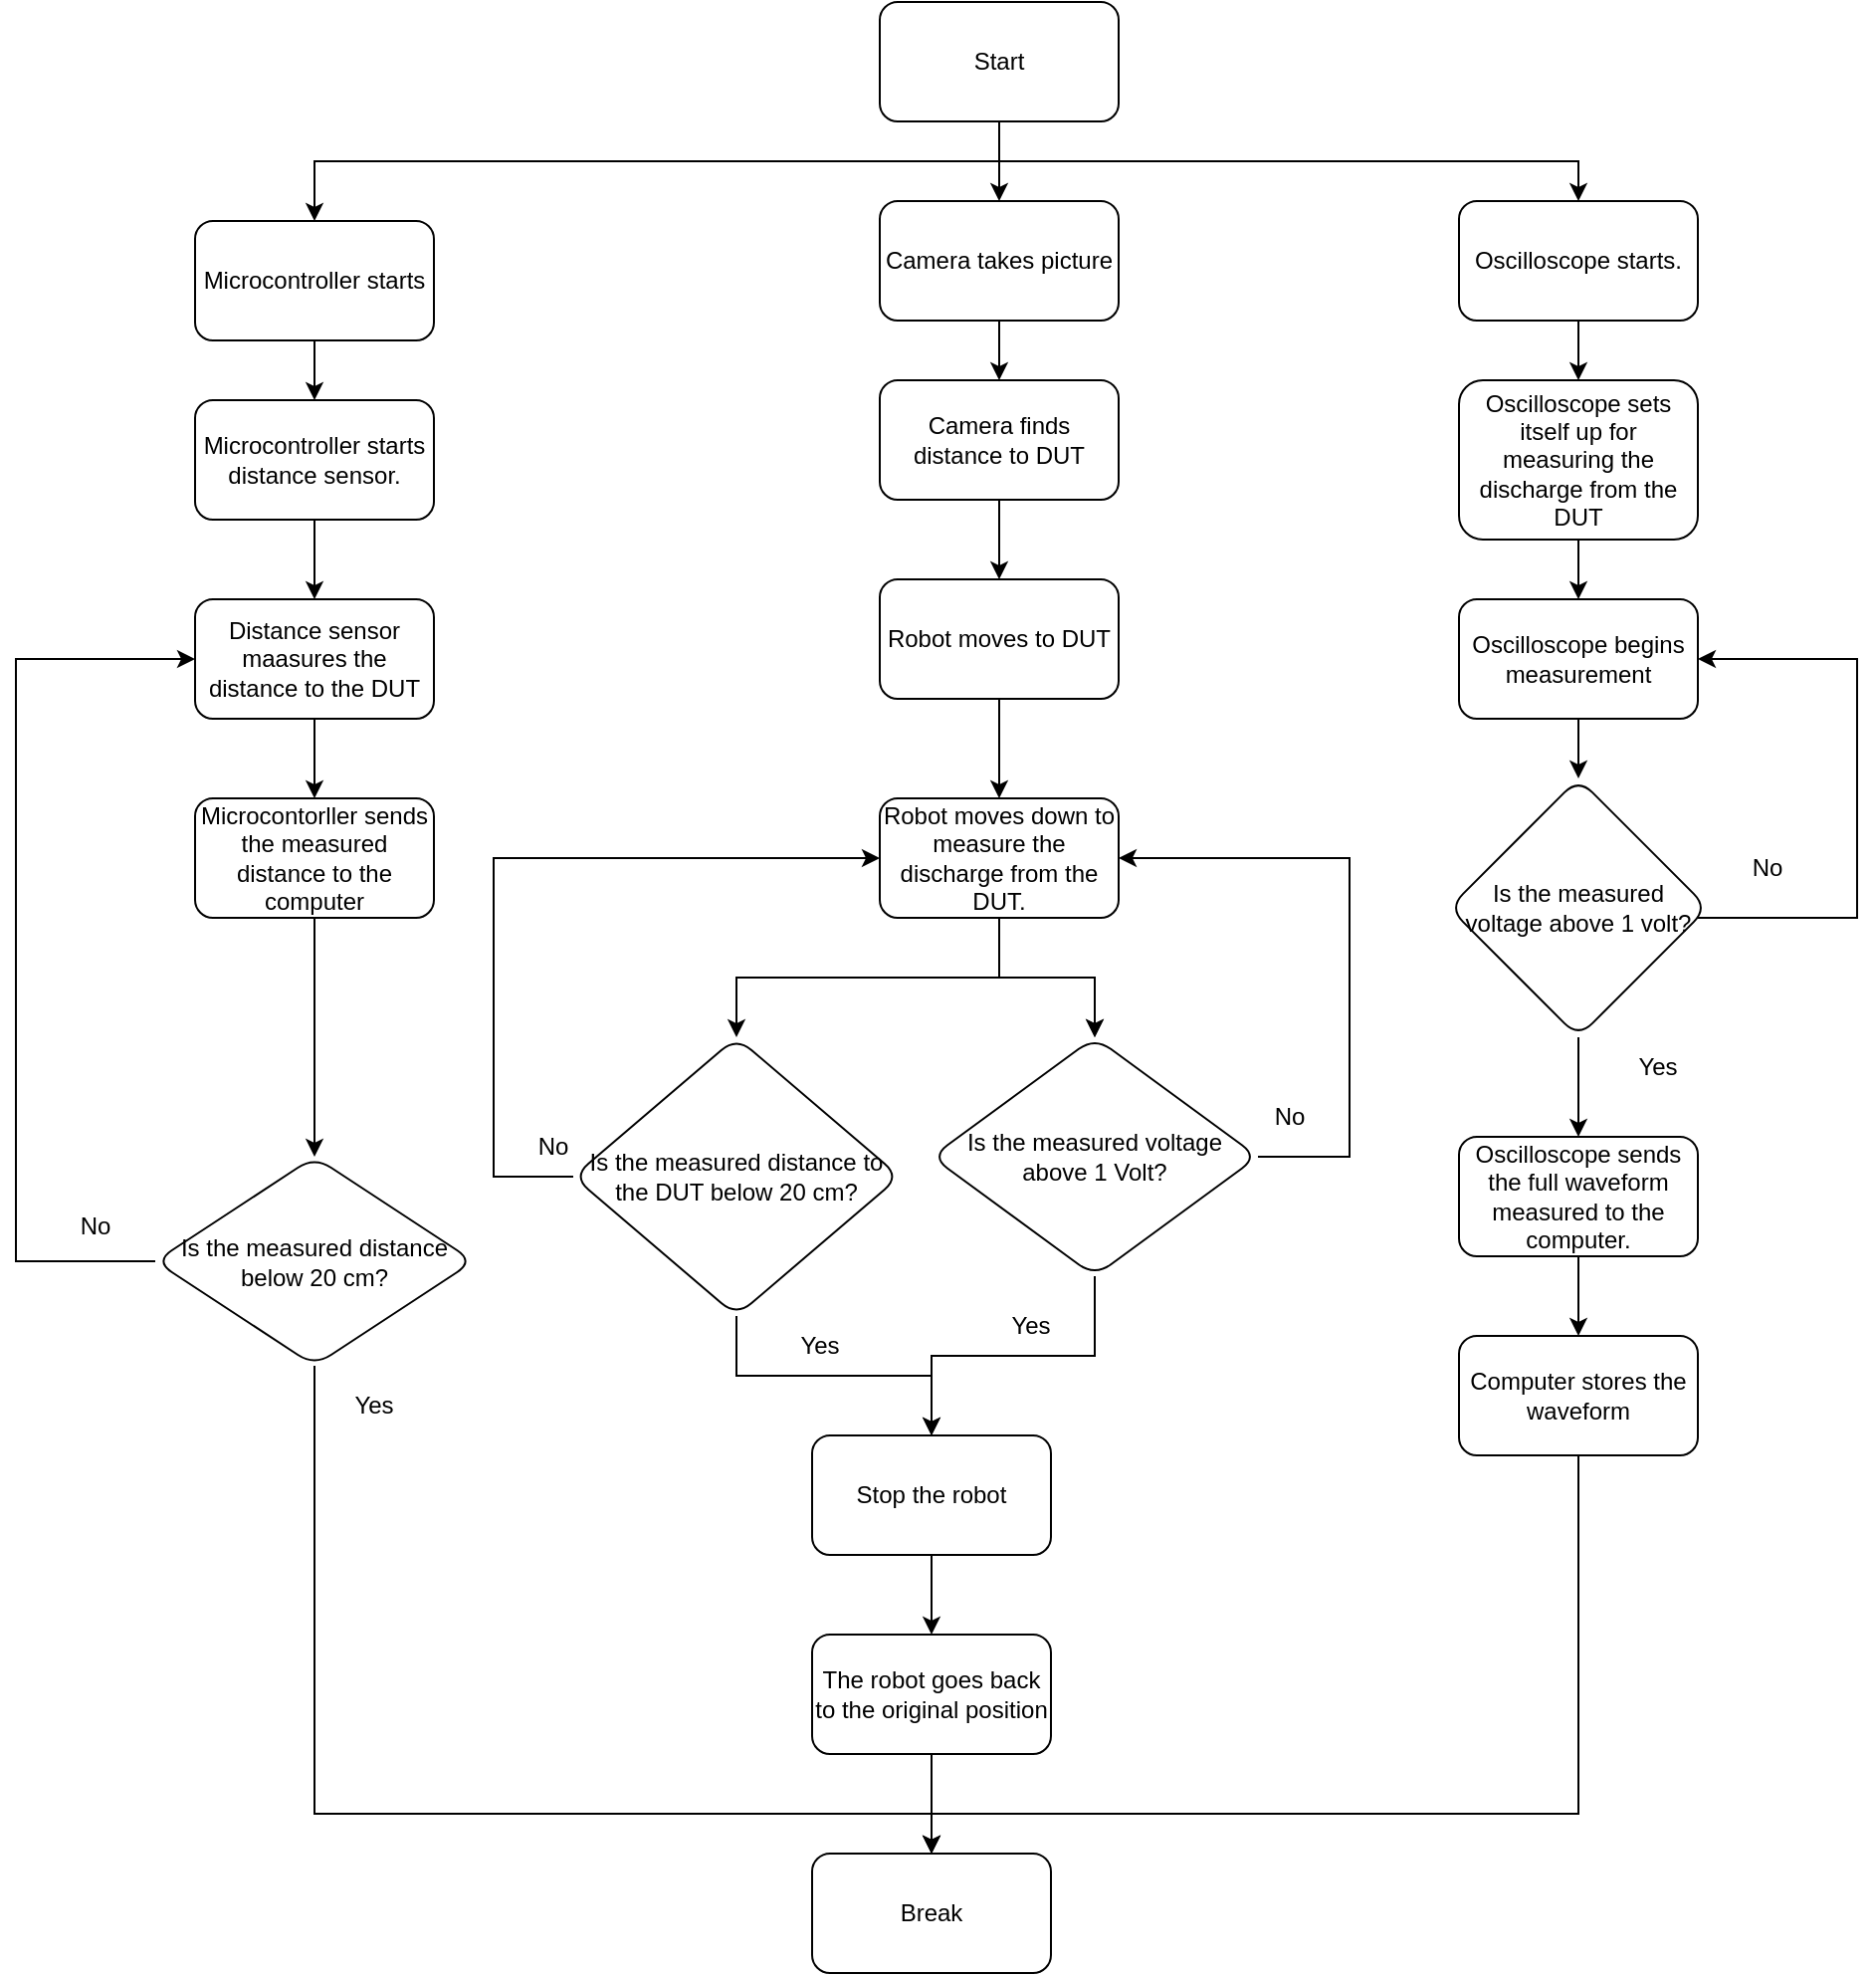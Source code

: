 <mxfile version="20.2.3" type="device"><diagram id="C5RBs43oDa-KdzZeNtuy" name="Page-1"><mxGraphModel dx="1865" dy="641" grid="1" gridSize="10" guides="1" tooltips="1" connect="1" arrows="1" fold="1" page="1" pageScale="1" pageWidth="827" pageHeight="1169" math="0" shadow="0"><root><mxCell id="WIyWlLk6GJQsqaUBKTNV-0"/><mxCell id="WIyWlLk6GJQsqaUBKTNV-1" parent="WIyWlLk6GJQsqaUBKTNV-0"/><mxCell id="ouYlkKLg5SsMgjntIoBo-2" value="" style="edgeStyle=orthogonalEdgeStyle;rounded=0;orthogonalLoop=1;jettySize=auto;html=1;" edge="1" parent="WIyWlLk6GJQsqaUBKTNV-1" source="ouYlkKLg5SsMgjntIoBo-0" target="ouYlkKLg5SsMgjntIoBo-1"><mxGeometry relative="1" as="geometry"/></mxCell><mxCell id="ouYlkKLg5SsMgjntIoBo-0" value="Camera takes picture" style="rounded=1;whiteSpace=wrap;html=1;" vertex="1" parent="WIyWlLk6GJQsqaUBKTNV-1"><mxGeometry x="354" y="140" width="120" height="60" as="geometry"/></mxCell><mxCell id="ouYlkKLg5SsMgjntIoBo-4" value="" style="edgeStyle=orthogonalEdgeStyle;rounded=0;orthogonalLoop=1;jettySize=auto;html=1;" edge="1" parent="WIyWlLk6GJQsqaUBKTNV-1" source="ouYlkKLg5SsMgjntIoBo-1" target="ouYlkKLg5SsMgjntIoBo-3"><mxGeometry relative="1" as="geometry"/></mxCell><mxCell id="ouYlkKLg5SsMgjntIoBo-1" value="Camera finds distance to DUT" style="whiteSpace=wrap;html=1;rounded=1;" vertex="1" parent="WIyWlLk6GJQsqaUBKTNV-1"><mxGeometry x="354" y="230" width="120" height="60" as="geometry"/></mxCell><mxCell id="ouYlkKLg5SsMgjntIoBo-6" value="" style="edgeStyle=orthogonalEdgeStyle;rounded=0;orthogonalLoop=1;jettySize=auto;html=1;" edge="1" parent="WIyWlLk6GJQsqaUBKTNV-1" source="ouYlkKLg5SsMgjntIoBo-3" target="ouYlkKLg5SsMgjntIoBo-5"><mxGeometry relative="1" as="geometry"/></mxCell><mxCell id="ouYlkKLg5SsMgjntIoBo-3" value="Robot moves to DUT" style="whiteSpace=wrap;html=1;rounded=1;" vertex="1" parent="WIyWlLk6GJQsqaUBKTNV-1"><mxGeometry x="354" y="330" width="120" height="60" as="geometry"/></mxCell><mxCell id="ouYlkKLg5SsMgjntIoBo-33" value="" style="edgeStyle=orthogonalEdgeStyle;rounded=0;orthogonalLoop=1;jettySize=auto;html=1;" edge="1" parent="WIyWlLk6GJQsqaUBKTNV-1" source="ouYlkKLg5SsMgjntIoBo-5" target="ouYlkKLg5SsMgjntIoBo-32"><mxGeometry relative="1" as="geometry"/></mxCell><mxCell id="ouYlkKLg5SsMgjntIoBo-37" value="" style="edgeStyle=orthogonalEdgeStyle;rounded=0;orthogonalLoop=1;jettySize=auto;html=1;" edge="1" parent="WIyWlLk6GJQsqaUBKTNV-1" source="ouYlkKLg5SsMgjntIoBo-5" target="ouYlkKLg5SsMgjntIoBo-32"><mxGeometry relative="1" as="geometry"/></mxCell><mxCell id="ouYlkKLg5SsMgjntIoBo-39" value="" style="edgeStyle=orthogonalEdgeStyle;rounded=0;orthogonalLoop=1;jettySize=auto;html=1;" edge="1" parent="WIyWlLk6GJQsqaUBKTNV-1" source="ouYlkKLg5SsMgjntIoBo-5" target="ouYlkKLg5SsMgjntIoBo-38"><mxGeometry relative="1" as="geometry"/></mxCell><mxCell id="ouYlkKLg5SsMgjntIoBo-5" value="Robot moves down to measure the discharge from the DUT." style="rounded=1;whiteSpace=wrap;html=1;" vertex="1" parent="WIyWlLk6GJQsqaUBKTNV-1"><mxGeometry x="354" y="440" width="120" height="60" as="geometry"/></mxCell><mxCell id="ouYlkKLg5SsMgjntIoBo-8" value="" style="edgeStyle=orthogonalEdgeStyle;rounded=0;orthogonalLoop=1;jettySize=auto;html=1;" edge="1" parent="WIyWlLk6GJQsqaUBKTNV-1" source="ouYlkKLg5SsMgjntIoBo-7" target="ouYlkKLg5SsMgjntIoBo-0"><mxGeometry relative="1" as="geometry"/></mxCell><mxCell id="ouYlkKLg5SsMgjntIoBo-16" style="edgeStyle=orthogonalEdgeStyle;rounded=0;orthogonalLoop=1;jettySize=auto;html=1;entryX=0.5;entryY=0;entryDx=0;entryDy=0;" edge="1" parent="WIyWlLk6GJQsqaUBKTNV-1" source="ouYlkKLg5SsMgjntIoBo-7" target="ouYlkKLg5SsMgjntIoBo-9"><mxGeometry relative="1" as="geometry"><Array as="points"><mxPoint x="414" y="120"/><mxPoint x="70" y="120"/></Array></mxGeometry></mxCell><mxCell id="ouYlkKLg5SsMgjntIoBo-20" style="edgeStyle=orthogonalEdgeStyle;rounded=0;orthogonalLoop=1;jettySize=auto;html=1;entryX=0.5;entryY=0;entryDx=0;entryDy=0;" edge="1" parent="WIyWlLk6GJQsqaUBKTNV-1" source="ouYlkKLg5SsMgjntIoBo-7" target="ouYlkKLg5SsMgjntIoBo-17"><mxGeometry relative="1" as="geometry"><Array as="points"><mxPoint x="414" y="120"/><mxPoint x="705" y="120"/></Array></mxGeometry></mxCell><mxCell id="ouYlkKLg5SsMgjntIoBo-7" value="Start" style="rounded=1;whiteSpace=wrap;html=1;" vertex="1" parent="WIyWlLk6GJQsqaUBKTNV-1"><mxGeometry x="354" y="40" width="120" height="60" as="geometry"/></mxCell><mxCell id="ouYlkKLg5SsMgjntIoBo-11" value="" style="edgeStyle=orthogonalEdgeStyle;rounded=0;orthogonalLoop=1;jettySize=auto;html=1;" edge="1" parent="WIyWlLk6GJQsqaUBKTNV-1" source="ouYlkKLg5SsMgjntIoBo-9" target="ouYlkKLg5SsMgjntIoBo-10"><mxGeometry relative="1" as="geometry"/></mxCell><mxCell id="ouYlkKLg5SsMgjntIoBo-9" value="Microcontroller starts" style="rounded=1;whiteSpace=wrap;html=1;" vertex="1" parent="WIyWlLk6GJQsqaUBKTNV-1"><mxGeometry x="10" y="150" width="120" height="60" as="geometry"/></mxCell><mxCell id="ouYlkKLg5SsMgjntIoBo-13" value="" style="edgeStyle=orthogonalEdgeStyle;rounded=0;orthogonalLoop=1;jettySize=auto;html=1;" edge="1" parent="WIyWlLk6GJQsqaUBKTNV-1" source="ouYlkKLg5SsMgjntIoBo-10" target="ouYlkKLg5SsMgjntIoBo-12"><mxGeometry relative="1" as="geometry"/></mxCell><mxCell id="ouYlkKLg5SsMgjntIoBo-10" value="Microcontroller starts distance sensor." style="whiteSpace=wrap;html=1;rounded=1;" vertex="1" parent="WIyWlLk6GJQsqaUBKTNV-1"><mxGeometry x="10" y="240" width="120" height="60" as="geometry"/></mxCell><mxCell id="ouYlkKLg5SsMgjntIoBo-15" value="" style="edgeStyle=orthogonalEdgeStyle;rounded=0;orthogonalLoop=1;jettySize=auto;html=1;" edge="1" parent="WIyWlLk6GJQsqaUBKTNV-1" source="ouYlkKLg5SsMgjntIoBo-12" target="ouYlkKLg5SsMgjntIoBo-14"><mxGeometry relative="1" as="geometry"/></mxCell><mxCell id="ouYlkKLg5SsMgjntIoBo-12" value="Distance sensor maasures the distance to the DUT" style="whiteSpace=wrap;html=1;rounded=1;" vertex="1" parent="WIyWlLk6GJQsqaUBKTNV-1"><mxGeometry x="10" y="340" width="120" height="60" as="geometry"/></mxCell><mxCell id="ouYlkKLg5SsMgjntIoBo-52" value="" style="edgeStyle=orthogonalEdgeStyle;rounded=0;orthogonalLoop=1;jettySize=auto;html=1;" edge="1" parent="WIyWlLk6GJQsqaUBKTNV-1" source="ouYlkKLg5SsMgjntIoBo-14" target="ouYlkKLg5SsMgjntIoBo-51"><mxGeometry relative="1" as="geometry"/></mxCell><mxCell id="ouYlkKLg5SsMgjntIoBo-14" value="Microcontorller sends the measured distance to the computer" style="whiteSpace=wrap;html=1;rounded=1;" vertex="1" parent="WIyWlLk6GJQsqaUBKTNV-1"><mxGeometry x="10" y="440" width="120" height="60" as="geometry"/></mxCell><mxCell id="ouYlkKLg5SsMgjntIoBo-19" value="" style="edgeStyle=orthogonalEdgeStyle;rounded=0;orthogonalLoop=1;jettySize=auto;html=1;" edge="1" parent="WIyWlLk6GJQsqaUBKTNV-1" source="ouYlkKLg5SsMgjntIoBo-17" target="ouYlkKLg5SsMgjntIoBo-18"><mxGeometry relative="1" as="geometry"/></mxCell><mxCell id="ouYlkKLg5SsMgjntIoBo-17" value="Oscilloscope starts." style="rounded=1;whiteSpace=wrap;html=1;" vertex="1" parent="WIyWlLk6GJQsqaUBKTNV-1"><mxGeometry x="645" y="140" width="120" height="60" as="geometry"/></mxCell><mxCell id="ouYlkKLg5SsMgjntIoBo-22" value="" style="edgeStyle=orthogonalEdgeStyle;rounded=0;orthogonalLoop=1;jettySize=auto;html=1;" edge="1" parent="WIyWlLk6GJQsqaUBKTNV-1" source="ouYlkKLg5SsMgjntIoBo-18" target="ouYlkKLg5SsMgjntIoBo-21"><mxGeometry relative="1" as="geometry"/></mxCell><mxCell id="ouYlkKLg5SsMgjntIoBo-18" value="Oscilloscope sets itself up for measuring the discharge from the DUT" style="whiteSpace=wrap;html=1;rounded=1;" vertex="1" parent="WIyWlLk6GJQsqaUBKTNV-1"><mxGeometry x="645" y="230" width="120" height="80" as="geometry"/></mxCell><mxCell id="ouYlkKLg5SsMgjntIoBo-24" value="" style="edgeStyle=orthogonalEdgeStyle;rounded=0;orthogonalLoop=1;jettySize=auto;html=1;" edge="1" parent="WIyWlLk6GJQsqaUBKTNV-1" source="ouYlkKLg5SsMgjntIoBo-21" target="ouYlkKLg5SsMgjntIoBo-23"><mxGeometry relative="1" as="geometry"/></mxCell><mxCell id="ouYlkKLg5SsMgjntIoBo-21" value="Oscilloscope begins measurement" style="rounded=1;whiteSpace=wrap;html=1;" vertex="1" parent="WIyWlLk6GJQsqaUBKTNV-1"><mxGeometry x="645" y="340" width="120" height="60" as="geometry"/></mxCell><mxCell id="ouYlkKLg5SsMgjntIoBo-25" style="edgeStyle=orthogonalEdgeStyle;rounded=0;orthogonalLoop=1;jettySize=auto;html=1;entryX=1;entryY=0.5;entryDx=0;entryDy=0;" edge="1" parent="WIyWlLk6GJQsqaUBKTNV-1" source="ouYlkKLg5SsMgjntIoBo-23" target="ouYlkKLg5SsMgjntIoBo-21"><mxGeometry relative="1" as="geometry"><Array as="points"><mxPoint x="845" y="500"/><mxPoint x="845" y="370"/></Array></mxGeometry></mxCell><mxCell id="ouYlkKLg5SsMgjntIoBo-28" value="" style="edgeStyle=orthogonalEdgeStyle;rounded=0;orthogonalLoop=1;jettySize=auto;html=1;" edge="1" parent="WIyWlLk6GJQsqaUBKTNV-1" source="ouYlkKLg5SsMgjntIoBo-23" target="ouYlkKLg5SsMgjntIoBo-27"><mxGeometry relative="1" as="geometry"/></mxCell><mxCell id="ouYlkKLg5SsMgjntIoBo-23" value="Is the measured voltage above 1 volt?" style="rhombus;whiteSpace=wrap;html=1;rounded=1;" vertex="1" parent="WIyWlLk6GJQsqaUBKTNV-1"><mxGeometry x="640" y="430" width="130" height="130" as="geometry"/></mxCell><mxCell id="ouYlkKLg5SsMgjntIoBo-26" value="No" style="text;html=1;strokeColor=none;fillColor=none;align=center;verticalAlign=middle;whiteSpace=wrap;rounded=0;" vertex="1" parent="WIyWlLk6GJQsqaUBKTNV-1"><mxGeometry x="770" y="460" width="60" height="30" as="geometry"/></mxCell><mxCell id="ouYlkKLg5SsMgjntIoBo-31" value="" style="edgeStyle=orthogonalEdgeStyle;rounded=0;orthogonalLoop=1;jettySize=auto;html=1;" edge="1" parent="WIyWlLk6GJQsqaUBKTNV-1" source="ouYlkKLg5SsMgjntIoBo-27" target="ouYlkKLg5SsMgjntIoBo-30"><mxGeometry relative="1" as="geometry"/></mxCell><mxCell id="ouYlkKLg5SsMgjntIoBo-27" value="Oscilloscope sends the full waveform measured to the computer." style="whiteSpace=wrap;html=1;rounded=1;" vertex="1" parent="WIyWlLk6GJQsqaUBKTNV-1"><mxGeometry x="645" y="610" width="120" height="60" as="geometry"/></mxCell><mxCell id="ouYlkKLg5SsMgjntIoBo-29" value="Yes" style="text;html=1;strokeColor=none;fillColor=none;align=center;verticalAlign=middle;whiteSpace=wrap;rounded=0;" vertex="1" parent="WIyWlLk6GJQsqaUBKTNV-1"><mxGeometry x="715" y="560" width="60" height="30" as="geometry"/></mxCell><mxCell id="ouYlkKLg5SsMgjntIoBo-50" style="edgeStyle=orthogonalEdgeStyle;rounded=0;orthogonalLoop=1;jettySize=auto;html=1;entryX=0.5;entryY=0;entryDx=0;entryDy=0;" edge="1" parent="WIyWlLk6GJQsqaUBKTNV-1" source="ouYlkKLg5SsMgjntIoBo-30" target="ouYlkKLg5SsMgjntIoBo-48"><mxGeometry relative="1" as="geometry"><Array as="points"><mxPoint x="705" y="950"/><mxPoint x="380" y="950"/></Array></mxGeometry></mxCell><mxCell id="ouYlkKLg5SsMgjntIoBo-30" value="Computer stores the waveform" style="rounded=1;whiteSpace=wrap;html=1;" vertex="1" parent="WIyWlLk6GJQsqaUBKTNV-1"><mxGeometry x="645" y="710" width="120" height="60" as="geometry"/></mxCell><mxCell id="ouYlkKLg5SsMgjntIoBo-34" style="edgeStyle=orthogonalEdgeStyle;rounded=0;orthogonalLoop=1;jettySize=auto;html=1;entryX=1;entryY=0.5;entryDx=0;entryDy=0;" edge="1" parent="WIyWlLk6GJQsqaUBKTNV-1" source="ouYlkKLg5SsMgjntIoBo-32" target="ouYlkKLg5SsMgjntIoBo-5"><mxGeometry relative="1" as="geometry"><Array as="points"><mxPoint x="590" y="620"/><mxPoint x="590" y="470"/></Array></mxGeometry></mxCell><mxCell id="ouYlkKLg5SsMgjntIoBo-45" style="edgeStyle=orthogonalEdgeStyle;rounded=0;orthogonalLoop=1;jettySize=auto;html=1;entryX=0.5;entryY=0;entryDx=0;entryDy=0;" edge="1" parent="WIyWlLk6GJQsqaUBKTNV-1" source="ouYlkKLg5SsMgjntIoBo-32" target="ouYlkKLg5SsMgjntIoBo-43"><mxGeometry relative="1" as="geometry"/></mxCell><mxCell id="ouYlkKLg5SsMgjntIoBo-32" value="Is the measured voltage above 1 Volt?" style="rhombus;whiteSpace=wrap;html=1;rounded=1;" vertex="1" parent="WIyWlLk6GJQsqaUBKTNV-1"><mxGeometry x="380" y="560" width="164" height="120" as="geometry"/></mxCell><mxCell id="ouYlkKLg5SsMgjntIoBo-35" value="No" style="text;html=1;strokeColor=none;fillColor=none;align=center;verticalAlign=middle;whiteSpace=wrap;rounded=0;" vertex="1" parent="WIyWlLk6GJQsqaUBKTNV-1"><mxGeometry x="530" y="585" width="60" height="30" as="geometry"/></mxCell><mxCell id="ouYlkKLg5SsMgjntIoBo-41" style="edgeStyle=orthogonalEdgeStyle;rounded=0;orthogonalLoop=1;jettySize=auto;html=1;entryX=0;entryY=0.5;entryDx=0;entryDy=0;" edge="1" parent="WIyWlLk6GJQsqaUBKTNV-1" source="ouYlkKLg5SsMgjntIoBo-38" target="ouYlkKLg5SsMgjntIoBo-5"><mxGeometry relative="1" as="geometry"><Array as="points"><mxPoint x="160" y="630"/><mxPoint x="160" y="470"/></Array></mxGeometry></mxCell><mxCell id="ouYlkKLg5SsMgjntIoBo-44" value="" style="edgeStyle=orthogonalEdgeStyle;rounded=0;orthogonalLoop=1;jettySize=auto;html=1;" edge="1" parent="WIyWlLk6GJQsqaUBKTNV-1" source="ouYlkKLg5SsMgjntIoBo-38" target="ouYlkKLg5SsMgjntIoBo-43"><mxGeometry relative="1" as="geometry"/></mxCell><mxCell id="ouYlkKLg5SsMgjntIoBo-38" value="Is the measured distance to the DUT below 20 cm?" style="rhombus;whiteSpace=wrap;html=1;rounded=1;" vertex="1" parent="WIyWlLk6GJQsqaUBKTNV-1"><mxGeometry x="200" y="560" width="164" height="140" as="geometry"/></mxCell><mxCell id="ouYlkKLg5SsMgjntIoBo-42" value="No" style="text;html=1;strokeColor=none;fillColor=none;align=center;verticalAlign=middle;whiteSpace=wrap;rounded=0;" vertex="1" parent="WIyWlLk6GJQsqaUBKTNV-1"><mxGeometry x="160" y="600" width="60" height="30" as="geometry"/></mxCell><mxCell id="ouYlkKLg5SsMgjntIoBo-47" value="" style="edgeStyle=orthogonalEdgeStyle;rounded=0;orthogonalLoop=1;jettySize=auto;html=1;" edge="1" parent="WIyWlLk6GJQsqaUBKTNV-1" source="ouYlkKLg5SsMgjntIoBo-43" target="ouYlkKLg5SsMgjntIoBo-46"><mxGeometry relative="1" as="geometry"/></mxCell><mxCell id="ouYlkKLg5SsMgjntIoBo-43" value="Stop the robot" style="whiteSpace=wrap;html=1;rounded=1;" vertex="1" parent="WIyWlLk6GJQsqaUBKTNV-1"><mxGeometry x="320" y="760" width="120" height="60" as="geometry"/></mxCell><mxCell id="ouYlkKLg5SsMgjntIoBo-49" value="" style="edgeStyle=orthogonalEdgeStyle;rounded=0;orthogonalLoop=1;jettySize=auto;html=1;" edge="1" parent="WIyWlLk6GJQsqaUBKTNV-1" source="ouYlkKLg5SsMgjntIoBo-46" target="ouYlkKLg5SsMgjntIoBo-48"><mxGeometry relative="1" as="geometry"/></mxCell><mxCell id="ouYlkKLg5SsMgjntIoBo-46" value="The robot goes back to the original position" style="rounded=1;whiteSpace=wrap;html=1;" vertex="1" parent="WIyWlLk6GJQsqaUBKTNV-1"><mxGeometry x="320" y="860" width="120" height="60" as="geometry"/></mxCell><mxCell id="ouYlkKLg5SsMgjntIoBo-48" value="Break" style="rounded=1;whiteSpace=wrap;html=1;" vertex="1" parent="WIyWlLk6GJQsqaUBKTNV-1"><mxGeometry x="320" y="970" width="120" height="60" as="geometry"/></mxCell><mxCell id="ouYlkKLg5SsMgjntIoBo-53" style="edgeStyle=orthogonalEdgeStyle;rounded=0;orthogonalLoop=1;jettySize=auto;html=1;entryX=0;entryY=0.5;entryDx=0;entryDy=0;" edge="1" parent="WIyWlLk6GJQsqaUBKTNV-1" source="ouYlkKLg5SsMgjntIoBo-51" target="ouYlkKLg5SsMgjntIoBo-12"><mxGeometry relative="1" as="geometry"><Array as="points"><mxPoint x="-80" y="673"/><mxPoint x="-80" y="370"/></Array></mxGeometry></mxCell><mxCell id="ouYlkKLg5SsMgjntIoBo-55" style="edgeStyle=orthogonalEdgeStyle;rounded=0;orthogonalLoop=1;jettySize=auto;html=1;entryX=0.5;entryY=0;entryDx=0;entryDy=0;" edge="1" parent="WIyWlLk6GJQsqaUBKTNV-1" source="ouYlkKLg5SsMgjntIoBo-51" target="ouYlkKLg5SsMgjntIoBo-48"><mxGeometry relative="1" as="geometry"><Array as="points"><mxPoint x="70" y="950"/><mxPoint x="380" y="950"/></Array></mxGeometry></mxCell><mxCell id="ouYlkKLg5SsMgjntIoBo-51" value="Is the measured distance below 20 cm?" style="rhombus;whiteSpace=wrap;html=1;rounded=1;" vertex="1" parent="WIyWlLk6GJQsqaUBKTNV-1"><mxGeometry x="-10" y="620" width="160" height="105" as="geometry"/></mxCell><mxCell id="ouYlkKLg5SsMgjntIoBo-54" value="No" style="text;html=1;strokeColor=none;fillColor=none;align=center;verticalAlign=middle;whiteSpace=wrap;rounded=0;" vertex="1" parent="WIyWlLk6GJQsqaUBKTNV-1"><mxGeometry x="-70" y="640" width="60" height="30" as="geometry"/></mxCell><mxCell id="ouYlkKLg5SsMgjntIoBo-56" value="Yes" style="text;html=1;strokeColor=none;fillColor=none;align=center;verticalAlign=middle;whiteSpace=wrap;rounded=0;" vertex="1" parent="WIyWlLk6GJQsqaUBKTNV-1"><mxGeometry x="294" y="700" width="60" height="30" as="geometry"/></mxCell><mxCell id="ouYlkKLg5SsMgjntIoBo-57" value="Yes" style="text;html=1;strokeColor=none;fillColor=none;align=center;verticalAlign=middle;whiteSpace=wrap;rounded=0;" vertex="1" parent="WIyWlLk6GJQsqaUBKTNV-1"><mxGeometry x="400" y="690" width="60" height="30" as="geometry"/></mxCell><mxCell id="ouYlkKLg5SsMgjntIoBo-58" value="Yes" style="text;html=1;strokeColor=none;fillColor=none;align=center;verticalAlign=middle;whiteSpace=wrap;rounded=0;" vertex="1" parent="WIyWlLk6GJQsqaUBKTNV-1"><mxGeometry x="70" y="730" width="60" height="30" as="geometry"/></mxCell></root></mxGraphModel></diagram></mxfile>